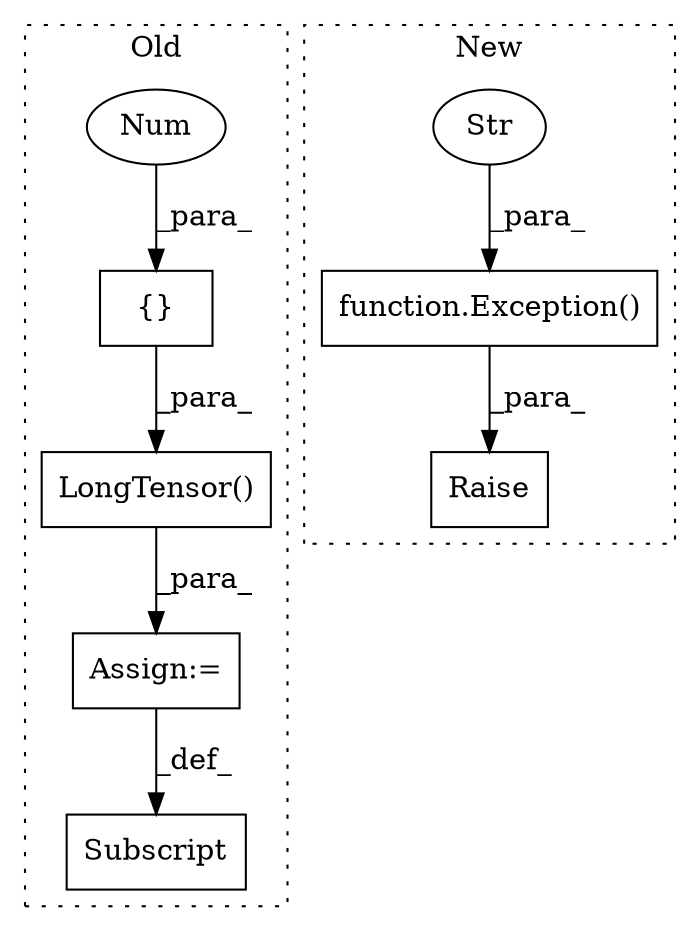digraph G {
subgraph cluster0 {
1 [label="LongTensor()" a="75" s="4502,4522" l="17,1" shape="box"];
3 [label="{}" a="59" s="4519,4521" l="1,0" shape="box"];
5 [label="Subscript" a="63" s="4475,0" l="24,0" shape="box"];
7 [label="Num" a="76" s="4520" l="1" shape="ellipse"];
8 [label="Assign:=" a="68" s="4499" l="3" shape="box"];
label = "Old";
style="dotted";
}
subgraph cluster1 {
2 [label="Raise" a="91" s="4221" l="6" shape="box"];
4 [label="function.Exception()" a="75" s="4227,4287" l="10,1" shape="box"];
6 [label="Str" a="66" s="4237" l="50" shape="ellipse"];
label = "New";
style="dotted";
}
1 -> 8 [label="_para_"];
3 -> 1 [label="_para_"];
4 -> 2 [label="_para_"];
6 -> 4 [label="_para_"];
7 -> 3 [label="_para_"];
8 -> 5 [label="_def_"];
}